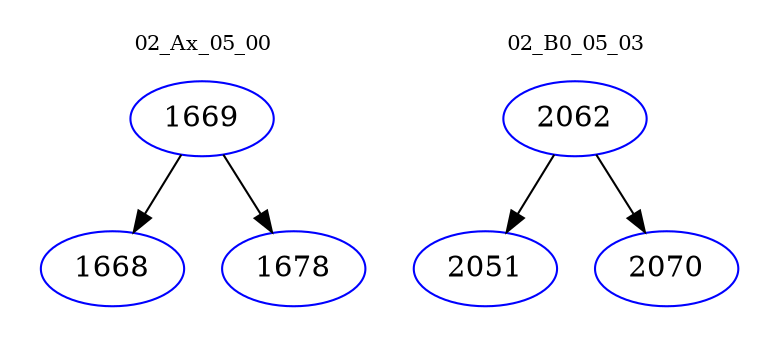 digraph{
subgraph cluster_0 {
color = white
label = "02_Ax_05_00";
fontsize=10;
T0_1669 [label="1669", color="blue"]
T0_1669 -> T0_1668 [color="black"]
T0_1668 [label="1668", color="blue"]
T0_1669 -> T0_1678 [color="black"]
T0_1678 [label="1678", color="blue"]
}
subgraph cluster_1 {
color = white
label = "02_B0_05_03";
fontsize=10;
T1_2062 [label="2062", color="blue"]
T1_2062 -> T1_2051 [color="black"]
T1_2051 [label="2051", color="blue"]
T1_2062 -> T1_2070 [color="black"]
T1_2070 [label="2070", color="blue"]
}
}
